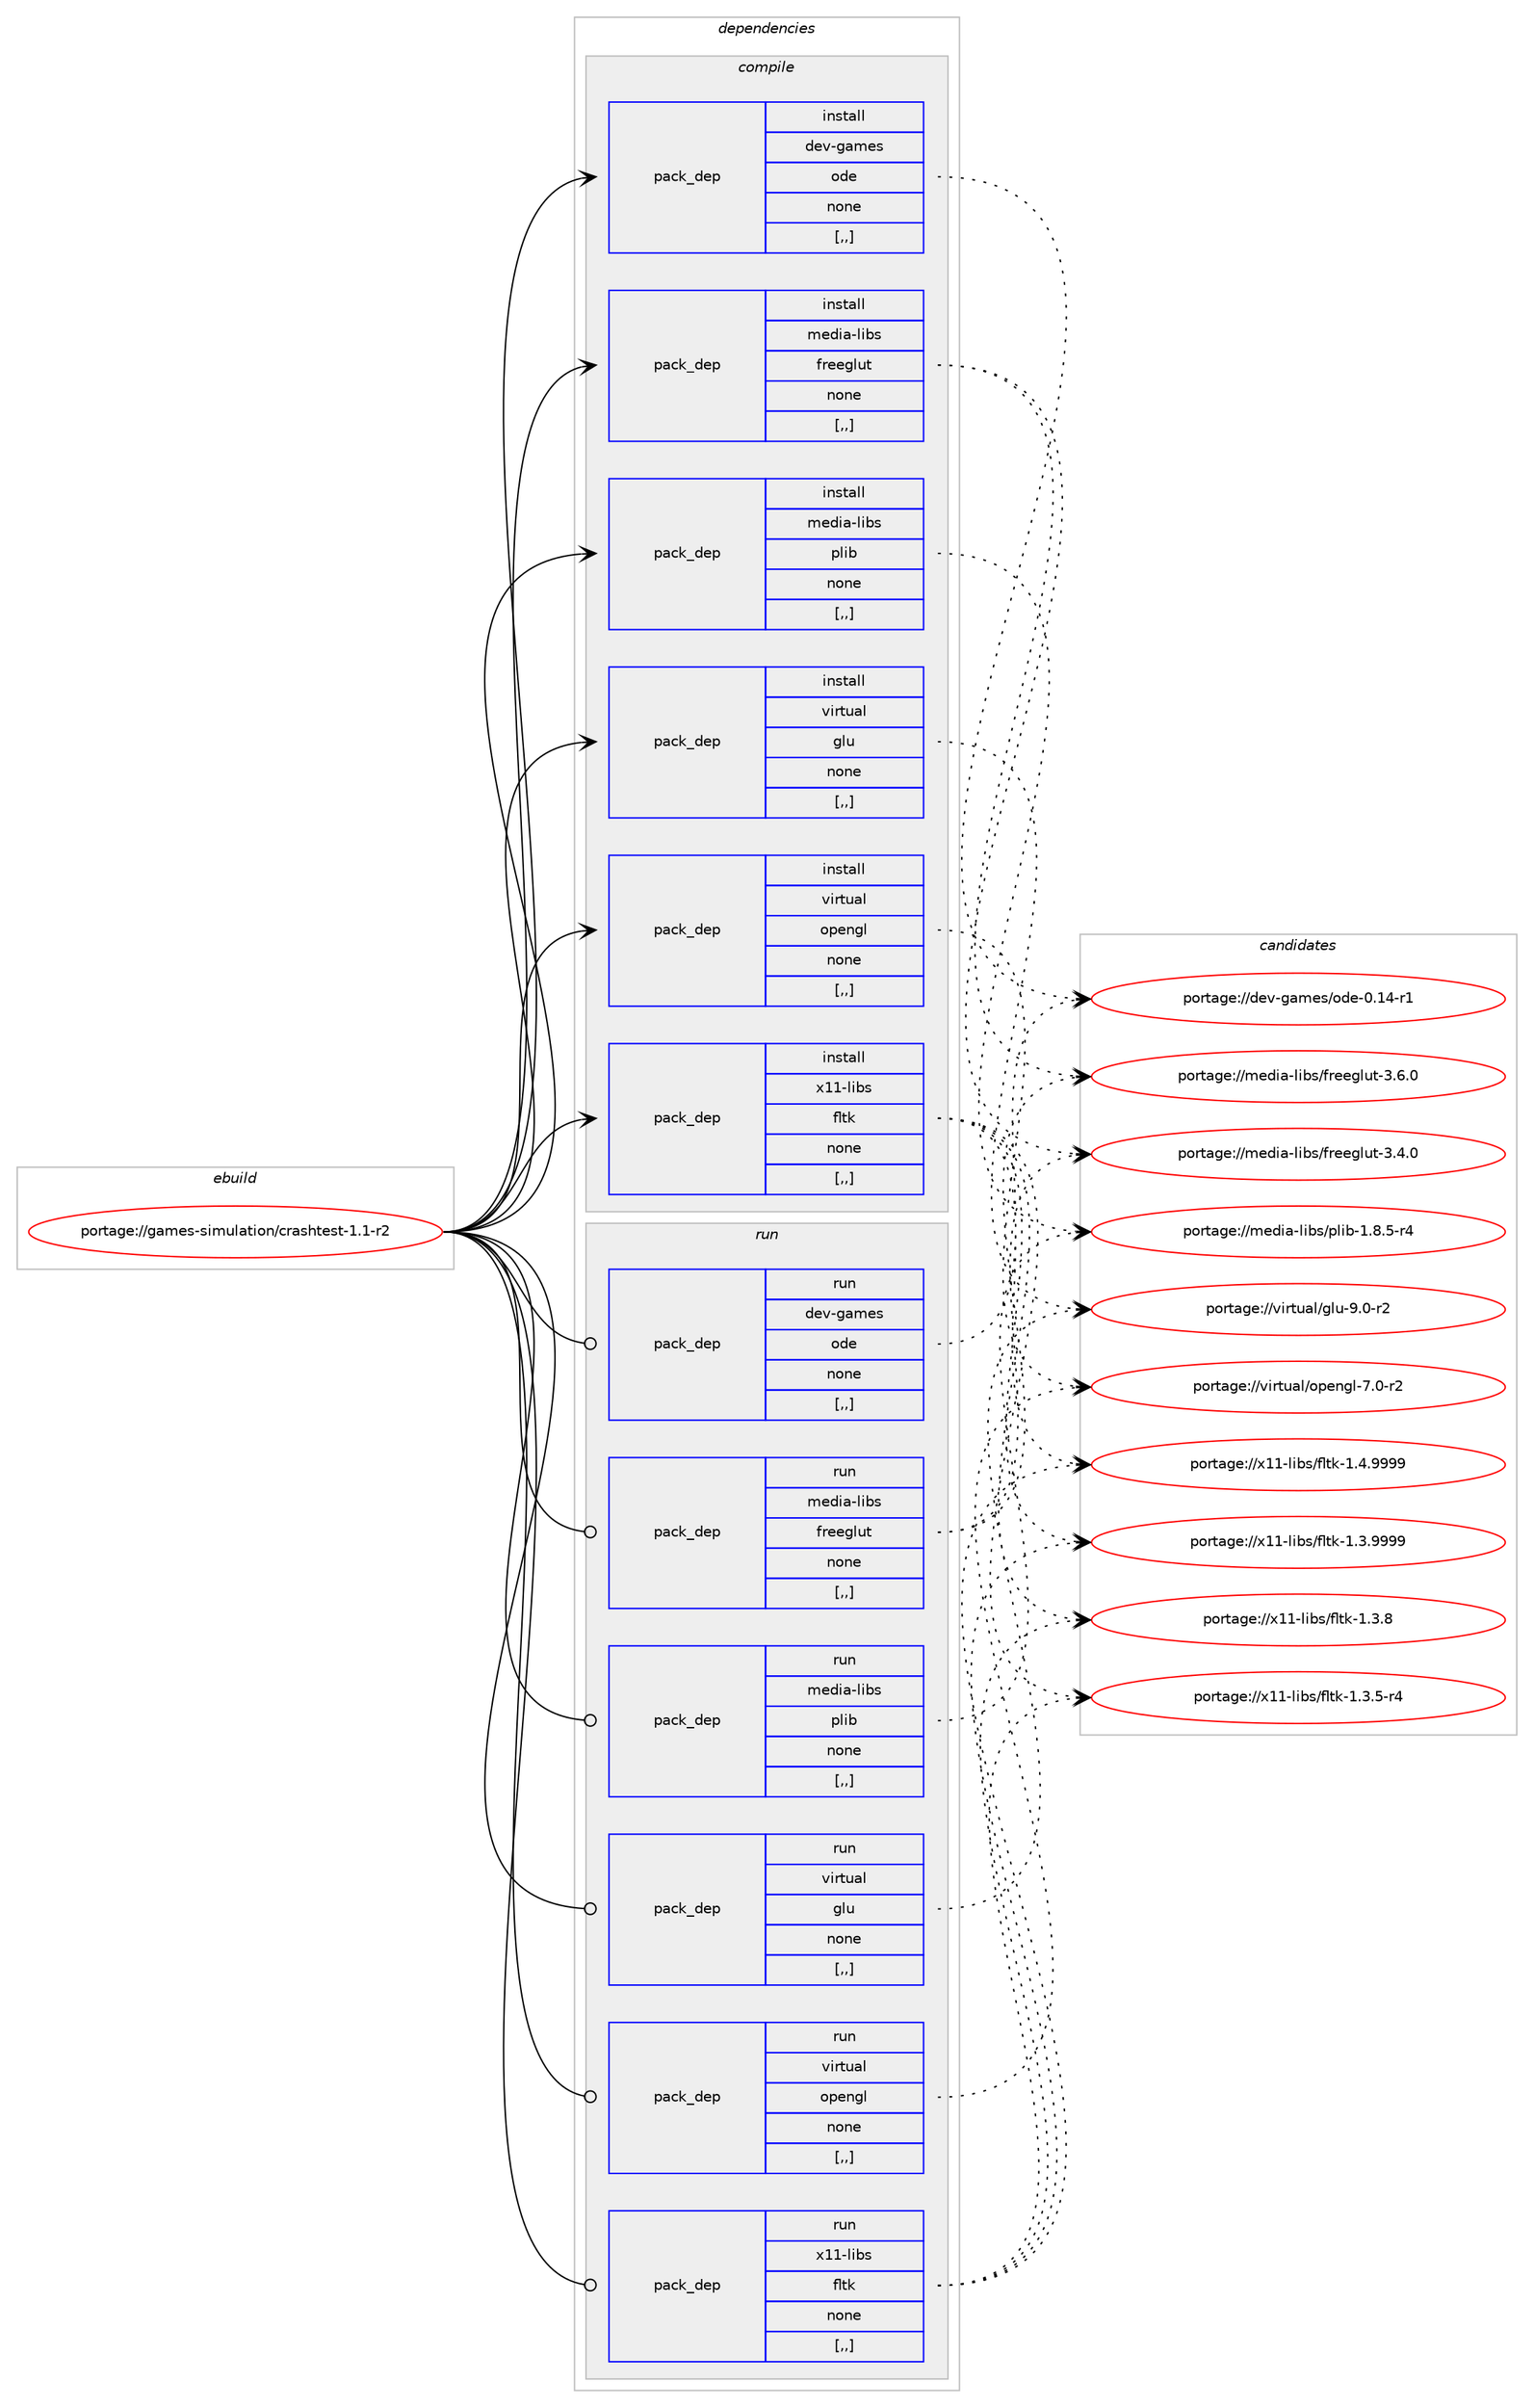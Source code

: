digraph prolog {

# *************
# Graph options
# *************

newrank=true;
concentrate=true;
compound=true;
graph [rankdir=LR,fontname=Helvetica,fontsize=10,ranksep=1.5];#, ranksep=2.5, nodesep=0.2];
edge  [arrowhead=vee];
node  [fontname=Helvetica,fontsize=10];

# **********
# The ebuild
# **********

subgraph cluster_leftcol {
color=gray;
label=<<i>ebuild</i>>;
id [label="portage://games-simulation/crashtest-1.1-r2", color=red, width=4, href="../games-simulation/crashtest-1.1-r2.svg"];
}

# ****************
# The dependencies
# ****************

subgraph cluster_midcol {
color=gray;
label=<<i>dependencies</i>>;
subgraph cluster_compile {
fillcolor="#eeeeee";
style=filled;
label=<<i>compile</i>>;
subgraph pack167652 {
dependency234071 [label=<<TABLE BORDER="0" CELLBORDER="1" CELLSPACING="0" CELLPADDING="4" WIDTH="220"><TR><TD ROWSPAN="6" CELLPADDING="30">pack_dep</TD></TR><TR><TD WIDTH="110">install</TD></TR><TR><TD>dev-games</TD></TR><TR><TD>ode</TD></TR><TR><TD>none</TD></TR><TR><TD>[,,]</TD></TR></TABLE>>, shape=none, color=blue];
}
id:e -> dependency234071:w [weight=20,style="solid",arrowhead="vee"];
subgraph pack167653 {
dependency234072 [label=<<TABLE BORDER="0" CELLBORDER="1" CELLSPACING="0" CELLPADDING="4" WIDTH="220"><TR><TD ROWSPAN="6" CELLPADDING="30">pack_dep</TD></TR><TR><TD WIDTH="110">install</TD></TR><TR><TD>media-libs</TD></TR><TR><TD>freeglut</TD></TR><TR><TD>none</TD></TR><TR><TD>[,,]</TD></TR></TABLE>>, shape=none, color=blue];
}
id:e -> dependency234072:w [weight=20,style="solid",arrowhead="vee"];
subgraph pack167654 {
dependency234073 [label=<<TABLE BORDER="0" CELLBORDER="1" CELLSPACING="0" CELLPADDING="4" WIDTH="220"><TR><TD ROWSPAN="6" CELLPADDING="30">pack_dep</TD></TR><TR><TD WIDTH="110">install</TD></TR><TR><TD>media-libs</TD></TR><TR><TD>plib</TD></TR><TR><TD>none</TD></TR><TR><TD>[,,]</TD></TR></TABLE>>, shape=none, color=blue];
}
id:e -> dependency234073:w [weight=20,style="solid",arrowhead="vee"];
subgraph pack167655 {
dependency234074 [label=<<TABLE BORDER="0" CELLBORDER="1" CELLSPACING="0" CELLPADDING="4" WIDTH="220"><TR><TD ROWSPAN="6" CELLPADDING="30">pack_dep</TD></TR><TR><TD WIDTH="110">install</TD></TR><TR><TD>virtual</TD></TR><TR><TD>glu</TD></TR><TR><TD>none</TD></TR><TR><TD>[,,]</TD></TR></TABLE>>, shape=none, color=blue];
}
id:e -> dependency234074:w [weight=20,style="solid",arrowhead="vee"];
subgraph pack167656 {
dependency234075 [label=<<TABLE BORDER="0" CELLBORDER="1" CELLSPACING="0" CELLPADDING="4" WIDTH="220"><TR><TD ROWSPAN="6" CELLPADDING="30">pack_dep</TD></TR><TR><TD WIDTH="110">install</TD></TR><TR><TD>virtual</TD></TR><TR><TD>opengl</TD></TR><TR><TD>none</TD></TR><TR><TD>[,,]</TD></TR></TABLE>>, shape=none, color=blue];
}
id:e -> dependency234075:w [weight=20,style="solid",arrowhead="vee"];
subgraph pack167657 {
dependency234076 [label=<<TABLE BORDER="0" CELLBORDER="1" CELLSPACING="0" CELLPADDING="4" WIDTH="220"><TR><TD ROWSPAN="6" CELLPADDING="30">pack_dep</TD></TR><TR><TD WIDTH="110">install</TD></TR><TR><TD>x11-libs</TD></TR><TR><TD>fltk</TD></TR><TR><TD>none</TD></TR><TR><TD>[,,]</TD></TR></TABLE>>, shape=none, color=blue];
}
id:e -> dependency234076:w [weight=20,style="solid",arrowhead="vee"];
}
subgraph cluster_compileandrun {
fillcolor="#eeeeee";
style=filled;
label=<<i>compile and run</i>>;
}
subgraph cluster_run {
fillcolor="#eeeeee";
style=filled;
label=<<i>run</i>>;
subgraph pack167658 {
dependency234077 [label=<<TABLE BORDER="0" CELLBORDER="1" CELLSPACING="0" CELLPADDING="4" WIDTH="220"><TR><TD ROWSPAN="6" CELLPADDING="30">pack_dep</TD></TR><TR><TD WIDTH="110">run</TD></TR><TR><TD>dev-games</TD></TR><TR><TD>ode</TD></TR><TR><TD>none</TD></TR><TR><TD>[,,]</TD></TR></TABLE>>, shape=none, color=blue];
}
id:e -> dependency234077:w [weight=20,style="solid",arrowhead="odot"];
subgraph pack167659 {
dependency234078 [label=<<TABLE BORDER="0" CELLBORDER="1" CELLSPACING="0" CELLPADDING="4" WIDTH="220"><TR><TD ROWSPAN="6" CELLPADDING="30">pack_dep</TD></TR><TR><TD WIDTH="110">run</TD></TR><TR><TD>media-libs</TD></TR><TR><TD>freeglut</TD></TR><TR><TD>none</TD></TR><TR><TD>[,,]</TD></TR></TABLE>>, shape=none, color=blue];
}
id:e -> dependency234078:w [weight=20,style="solid",arrowhead="odot"];
subgraph pack167660 {
dependency234079 [label=<<TABLE BORDER="0" CELLBORDER="1" CELLSPACING="0" CELLPADDING="4" WIDTH="220"><TR><TD ROWSPAN="6" CELLPADDING="30">pack_dep</TD></TR><TR><TD WIDTH="110">run</TD></TR><TR><TD>media-libs</TD></TR><TR><TD>plib</TD></TR><TR><TD>none</TD></TR><TR><TD>[,,]</TD></TR></TABLE>>, shape=none, color=blue];
}
id:e -> dependency234079:w [weight=20,style="solid",arrowhead="odot"];
subgraph pack167661 {
dependency234080 [label=<<TABLE BORDER="0" CELLBORDER="1" CELLSPACING="0" CELLPADDING="4" WIDTH="220"><TR><TD ROWSPAN="6" CELLPADDING="30">pack_dep</TD></TR><TR><TD WIDTH="110">run</TD></TR><TR><TD>virtual</TD></TR><TR><TD>glu</TD></TR><TR><TD>none</TD></TR><TR><TD>[,,]</TD></TR></TABLE>>, shape=none, color=blue];
}
id:e -> dependency234080:w [weight=20,style="solid",arrowhead="odot"];
subgraph pack167662 {
dependency234081 [label=<<TABLE BORDER="0" CELLBORDER="1" CELLSPACING="0" CELLPADDING="4" WIDTH="220"><TR><TD ROWSPAN="6" CELLPADDING="30">pack_dep</TD></TR><TR><TD WIDTH="110">run</TD></TR><TR><TD>virtual</TD></TR><TR><TD>opengl</TD></TR><TR><TD>none</TD></TR><TR><TD>[,,]</TD></TR></TABLE>>, shape=none, color=blue];
}
id:e -> dependency234081:w [weight=20,style="solid",arrowhead="odot"];
subgraph pack167663 {
dependency234082 [label=<<TABLE BORDER="0" CELLBORDER="1" CELLSPACING="0" CELLPADDING="4" WIDTH="220"><TR><TD ROWSPAN="6" CELLPADDING="30">pack_dep</TD></TR><TR><TD WIDTH="110">run</TD></TR><TR><TD>x11-libs</TD></TR><TR><TD>fltk</TD></TR><TR><TD>none</TD></TR><TR><TD>[,,]</TD></TR></TABLE>>, shape=none, color=blue];
}
id:e -> dependency234082:w [weight=20,style="solid",arrowhead="odot"];
}
}

# **************
# The candidates
# **************

subgraph cluster_choices {
rank=same;
color=gray;
label=<<i>candidates</i>>;

subgraph choice167652 {
color=black;
nodesep=1;
choice10010111845103971091011154711110010145484649524511449 [label="portage://dev-games/ode-0.14-r1", color=red, width=4,href="../dev-games/ode-0.14-r1.svg"];
dependency234071:e -> choice10010111845103971091011154711110010145484649524511449:w [style=dotted,weight="100"];
}
subgraph choice167653 {
color=black;
nodesep=1;
choice10910110010597451081059811547102114101101103108117116455146544648 [label="portage://media-libs/freeglut-3.6.0", color=red, width=4,href="../media-libs/freeglut-3.6.0.svg"];
choice10910110010597451081059811547102114101101103108117116455146524648 [label="portage://media-libs/freeglut-3.4.0", color=red, width=4,href="../media-libs/freeglut-3.4.0.svg"];
dependency234072:e -> choice10910110010597451081059811547102114101101103108117116455146544648:w [style=dotted,weight="100"];
dependency234072:e -> choice10910110010597451081059811547102114101101103108117116455146524648:w [style=dotted,weight="100"];
}
subgraph choice167654 {
color=black;
nodesep=1;
choice10910110010597451081059811547112108105984549465646534511452 [label="portage://media-libs/plib-1.8.5-r4", color=red, width=4,href="../media-libs/plib-1.8.5-r4.svg"];
dependency234073:e -> choice10910110010597451081059811547112108105984549465646534511452:w [style=dotted,weight="100"];
}
subgraph choice167655 {
color=black;
nodesep=1;
choice1181051141161179710847103108117455746484511450 [label="portage://virtual/glu-9.0-r2", color=red, width=4,href="../virtual/glu-9.0-r2.svg"];
dependency234074:e -> choice1181051141161179710847103108117455746484511450:w [style=dotted,weight="100"];
}
subgraph choice167656 {
color=black;
nodesep=1;
choice1181051141161179710847111112101110103108455546484511450 [label="portage://virtual/opengl-7.0-r2", color=red, width=4,href="../virtual/opengl-7.0-r2.svg"];
dependency234075:e -> choice1181051141161179710847111112101110103108455546484511450:w [style=dotted,weight="100"];
}
subgraph choice167657 {
color=black;
nodesep=1;
choice1204949451081059811547102108116107454946524657575757 [label="portage://x11-libs/fltk-1.4.9999", color=red, width=4,href="../x11-libs/fltk-1.4.9999.svg"];
choice1204949451081059811547102108116107454946514657575757 [label="portage://x11-libs/fltk-1.3.9999", color=red, width=4,href="../x11-libs/fltk-1.3.9999.svg"];
choice1204949451081059811547102108116107454946514656 [label="portage://x11-libs/fltk-1.3.8", color=red, width=4,href="../x11-libs/fltk-1.3.8.svg"];
choice12049494510810598115471021081161074549465146534511452 [label="portage://x11-libs/fltk-1.3.5-r4", color=red, width=4,href="../x11-libs/fltk-1.3.5-r4.svg"];
dependency234076:e -> choice1204949451081059811547102108116107454946524657575757:w [style=dotted,weight="100"];
dependency234076:e -> choice1204949451081059811547102108116107454946514657575757:w [style=dotted,weight="100"];
dependency234076:e -> choice1204949451081059811547102108116107454946514656:w [style=dotted,weight="100"];
dependency234076:e -> choice12049494510810598115471021081161074549465146534511452:w [style=dotted,weight="100"];
}
subgraph choice167658 {
color=black;
nodesep=1;
choice10010111845103971091011154711110010145484649524511449 [label="portage://dev-games/ode-0.14-r1", color=red, width=4,href="../dev-games/ode-0.14-r1.svg"];
dependency234077:e -> choice10010111845103971091011154711110010145484649524511449:w [style=dotted,weight="100"];
}
subgraph choice167659 {
color=black;
nodesep=1;
choice10910110010597451081059811547102114101101103108117116455146544648 [label="portage://media-libs/freeglut-3.6.0", color=red, width=4,href="../media-libs/freeglut-3.6.0.svg"];
choice10910110010597451081059811547102114101101103108117116455146524648 [label="portage://media-libs/freeglut-3.4.0", color=red, width=4,href="../media-libs/freeglut-3.4.0.svg"];
dependency234078:e -> choice10910110010597451081059811547102114101101103108117116455146544648:w [style=dotted,weight="100"];
dependency234078:e -> choice10910110010597451081059811547102114101101103108117116455146524648:w [style=dotted,weight="100"];
}
subgraph choice167660 {
color=black;
nodesep=1;
choice10910110010597451081059811547112108105984549465646534511452 [label="portage://media-libs/plib-1.8.5-r4", color=red, width=4,href="../media-libs/plib-1.8.5-r4.svg"];
dependency234079:e -> choice10910110010597451081059811547112108105984549465646534511452:w [style=dotted,weight="100"];
}
subgraph choice167661 {
color=black;
nodesep=1;
choice1181051141161179710847103108117455746484511450 [label="portage://virtual/glu-9.0-r2", color=red, width=4,href="../virtual/glu-9.0-r2.svg"];
dependency234080:e -> choice1181051141161179710847103108117455746484511450:w [style=dotted,weight="100"];
}
subgraph choice167662 {
color=black;
nodesep=1;
choice1181051141161179710847111112101110103108455546484511450 [label="portage://virtual/opengl-7.0-r2", color=red, width=4,href="../virtual/opengl-7.0-r2.svg"];
dependency234081:e -> choice1181051141161179710847111112101110103108455546484511450:w [style=dotted,weight="100"];
}
subgraph choice167663 {
color=black;
nodesep=1;
choice1204949451081059811547102108116107454946524657575757 [label="portage://x11-libs/fltk-1.4.9999", color=red, width=4,href="../x11-libs/fltk-1.4.9999.svg"];
choice1204949451081059811547102108116107454946514657575757 [label="portage://x11-libs/fltk-1.3.9999", color=red, width=4,href="../x11-libs/fltk-1.3.9999.svg"];
choice1204949451081059811547102108116107454946514656 [label="portage://x11-libs/fltk-1.3.8", color=red, width=4,href="../x11-libs/fltk-1.3.8.svg"];
choice12049494510810598115471021081161074549465146534511452 [label="portage://x11-libs/fltk-1.3.5-r4", color=red, width=4,href="../x11-libs/fltk-1.3.5-r4.svg"];
dependency234082:e -> choice1204949451081059811547102108116107454946524657575757:w [style=dotted,weight="100"];
dependency234082:e -> choice1204949451081059811547102108116107454946514657575757:w [style=dotted,weight="100"];
dependency234082:e -> choice1204949451081059811547102108116107454946514656:w [style=dotted,weight="100"];
dependency234082:e -> choice12049494510810598115471021081161074549465146534511452:w [style=dotted,weight="100"];
}
}

}
